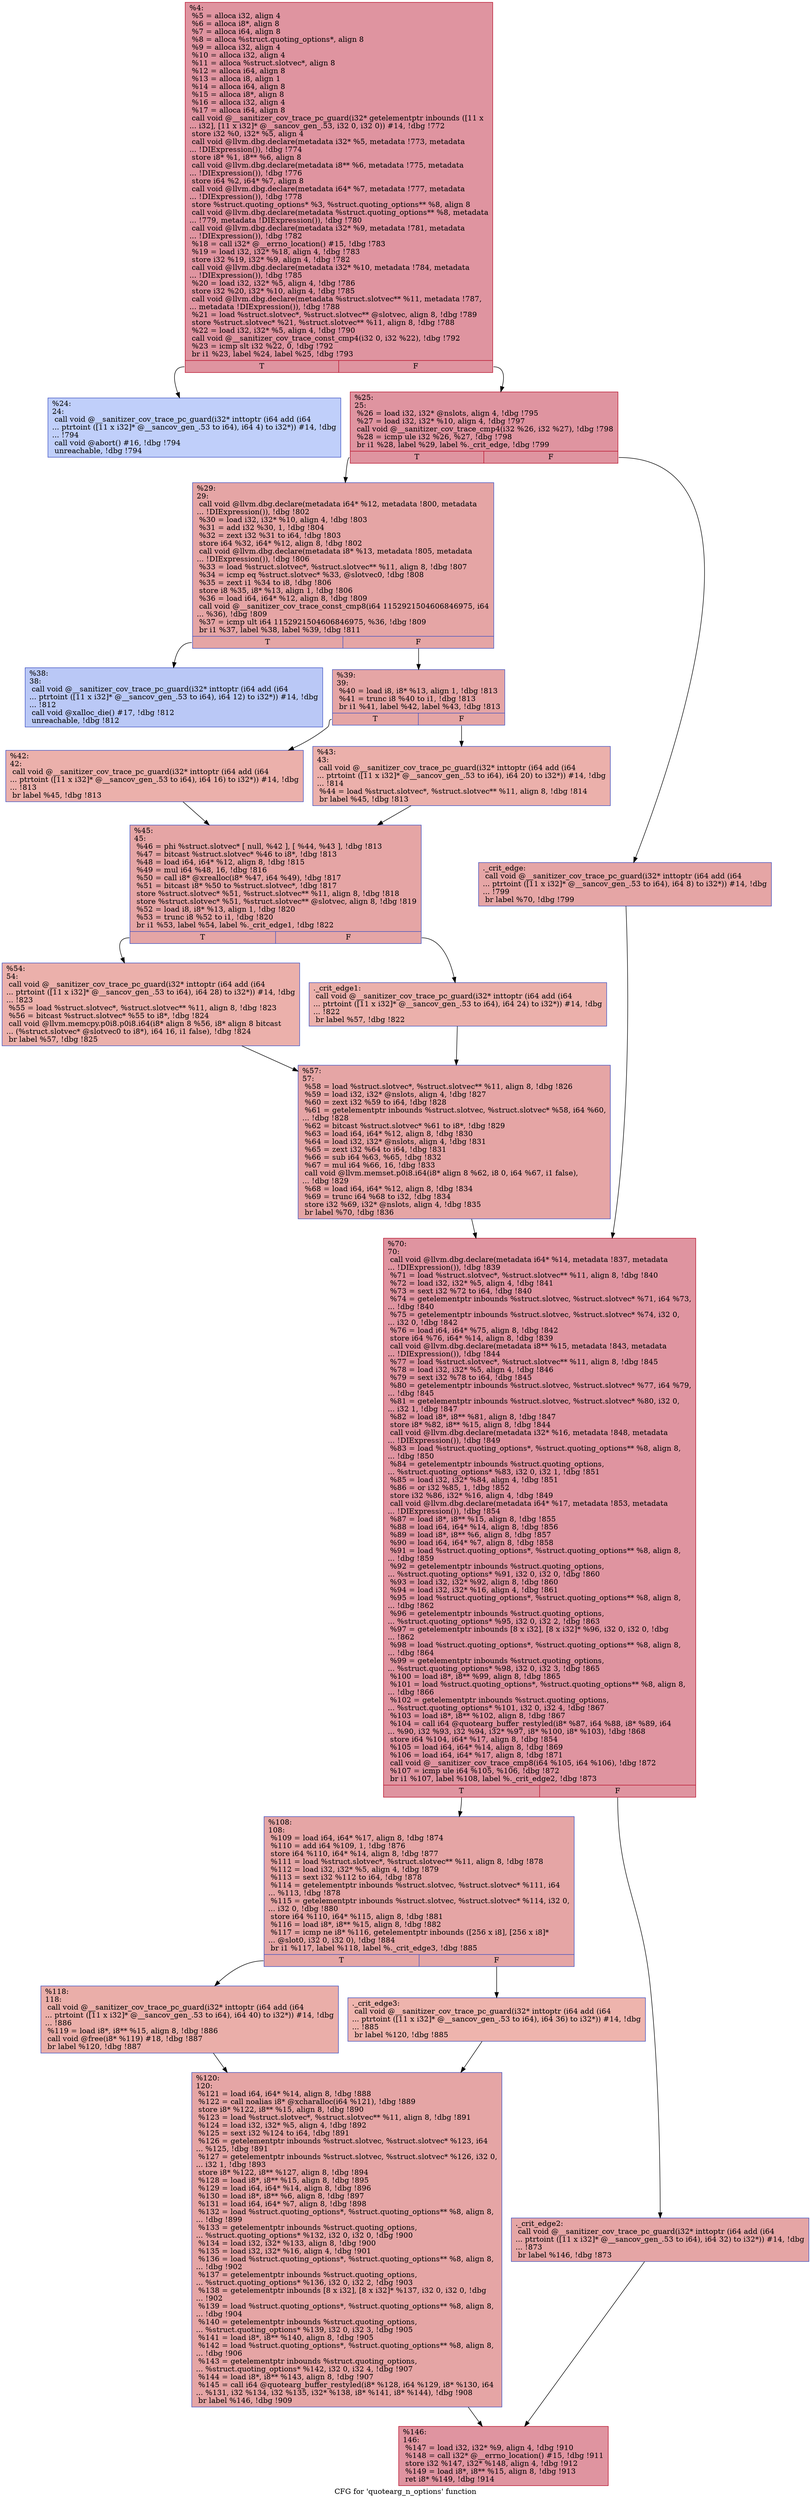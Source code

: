 digraph "CFG for 'quotearg_n_options' function" {
	label="CFG for 'quotearg_n_options' function";

	Node0x5555558c6120 [shape=record,color="#b70d28ff", style=filled, fillcolor="#b70d2870",label="{%4:\l  %5 = alloca i32, align 4\l  %6 = alloca i8*, align 8\l  %7 = alloca i64, align 8\l  %8 = alloca %struct.quoting_options*, align 8\l  %9 = alloca i32, align 4\l  %10 = alloca i32, align 4\l  %11 = alloca %struct.slotvec*, align 8\l  %12 = alloca i64, align 8\l  %13 = alloca i8, align 1\l  %14 = alloca i64, align 8\l  %15 = alloca i8*, align 8\l  %16 = alloca i32, align 4\l  %17 = alloca i64, align 8\l  call void @__sanitizer_cov_trace_pc_guard(i32* getelementptr inbounds ([11 x\l... i32], [11 x i32]* @__sancov_gen_.53, i32 0, i32 0)) #14, !dbg !772\l  store i32 %0, i32* %5, align 4\l  call void @llvm.dbg.declare(metadata i32* %5, metadata !773, metadata\l... !DIExpression()), !dbg !774\l  store i8* %1, i8** %6, align 8\l  call void @llvm.dbg.declare(metadata i8** %6, metadata !775, metadata\l... !DIExpression()), !dbg !776\l  store i64 %2, i64* %7, align 8\l  call void @llvm.dbg.declare(metadata i64* %7, metadata !777, metadata\l... !DIExpression()), !dbg !778\l  store %struct.quoting_options* %3, %struct.quoting_options** %8, align 8\l  call void @llvm.dbg.declare(metadata %struct.quoting_options** %8, metadata\l... !779, metadata !DIExpression()), !dbg !780\l  call void @llvm.dbg.declare(metadata i32* %9, metadata !781, metadata\l... !DIExpression()), !dbg !782\l  %18 = call i32* @__errno_location() #15, !dbg !783\l  %19 = load i32, i32* %18, align 4, !dbg !783\l  store i32 %19, i32* %9, align 4, !dbg !782\l  call void @llvm.dbg.declare(metadata i32* %10, metadata !784, metadata\l... !DIExpression()), !dbg !785\l  %20 = load i32, i32* %5, align 4, !dbg !786\l  store i32 %20, i32* %10, align 4, !dbg !785\l  call void @llvm.dbg.declare(metadata %struct.slotvec** %11, metadata !787,\l... metadata !DIExpression()), !dbg !788\l  %21 = load %struct.slotvec*, %struct.slotvec** @slotvec, align 8, !dbg !789\l  store %struct.slotvec* %21, %struct.slotvec** %11, align 8, !dbg !788\l  %22 = load i32, i32* %5, align 4, !dbg !790\l  call void @__sanitizer_cov_trace_const_cmp4(i32 0, i32 %22), !dbg !792\l  %23 = icmp slt i32 %22, 0, !dbg !792\l  br i1 %23, label %24, label %25, !dbg !793\l|{<s0>T|<s1>F}}"];
	Node0x5555558c6120:s0 -> Node0x5555558c6ed0;
	Node0x5555558c6120:s1 -> Node0x5555558c6f20;
	Node0x5555558c6ed0 [shape=record,color="#3d50c3ff", style=filled, fillcolor="#7093f370",label="{%24:\l24:                                               \l  call void @__sanitizer_cov_trace_pc_guard(i32* inttoptr (i64 add (i64\l... ptrtoint ([11 x i32]* @__sancov_gen_.53 to i64), i64 4) to i32*)) #14, !dbg\l... !794\l  call void @abort() #16, !dbg !794\l  unreachable, !dbg !794\l}"];
	Node0x5555558c6f20 [shape=record,color="#b70d28ff", style=filled, fillcolor="#b70d2870",label="{%25:\l25:                                               \l  %26 = load i32, i32* @nslots, align 4, !dbg !795\l  %27 = load i32, i32* %10, align 4, !dbg !797\l  call void @__sanitizer_cov_trace_cmp4(i32 %26, i32 %27), !dbg !798\l  %28 = icmp ule i32 %26, %27, !dbg !798\l  br i1 %28, label %29, label %._crit_edge, !dbg !799\l|{<s0>T|<s1>F}}"];
	Node0x5555558c6f20:s0 -> Node0x5555558c6fc0;
	Node0x5555558c6f20:s1 -> Node0x5555558c6f70;
	Node0x5555558c6f70 [shape=record,color="#3d50c3ff", style=filled, fillcolor="#c5333470",label="{._crit_edge:                                      \l  call void @__sanitizer_cov_trace_pc_guard(i32* inttoptr (i64 add (i64\l... ptrtoint ([11 x i32]* @__sancov_gen_.53 to i64), i64 8) to i32*)) #14, !dbg\l... !799\l  br label %70, !dbg !799\l}"];
	Node0x5555558c6f70 -> Node0x5555558c7290;
	Node0x5555558c6fc0 [shape=record,color="#3d50c3ff", style=filled, fillcolor="#c5333470",label="{%29:\l29:                                               \l  call void @llvm.dbg.declare(metadata i64* %12, metadata !800, metadata\l... !DIExpression()), !dbg !802\l  %30 = load i32, i32* %10, align 4, !dbg !803\l  %31 = add i32 %30, 1, !dbg !804\l  %32 = zext i32 %31 to i64, !dbg !803\l  store i64 %32, i64* %12, align 8, !dbg !802\l  call void @llvm.dbg.declare(metadata i8* %13, metadata !805, metadata\l... !DIExpression()), !dbg !806\l  %33 = load %struct.slotvec*, %struct.slotvec** %11, align 8, !dbg !807\l  %34 = icmp eq %struct.slotvec* %33, @slotvec0, !dbg !808\l  %35 = zext i1 %34 to i8, !dbg !806\l  store i8 %35, i8* %13, align 1, !dbg !806\l  %36 = load i64, i64* %12, align 8, !dbg !809\l  call void @__sanitizer_cov_trace_const_cmp8(i64 1152921504606846975, i64\l... %36), !dbg !809\l  %37 = icmp ult i64 1152921504606846975, %36, !dbg !809\l  br i1 %37, label %38, label %39, !dbg !811\l|{<s0>T|<s1>F}}"];
	Node0x5555558c6fc0:s0 -> Node0x5555558c7010;
	Node0x5555558c6fc0:s1 -> Node0x5555558c7060;
	Node0x5555558c7010 [shape=record,color="#3d50c3ff", style=filled, fillcolor="#6282ea70",label="{%38:\l38:                                               \l  call void @__sanitizer_cov_trace_pc_guard(i32* inttoptr (i64 add (i64\l... ptrtoint ([11 x i32]* @__sancov_gen_.53 to i64), i64 12) to i32*)) #14, !dbg\l... !812\l  call void @xalloc_die() #17, !dbg !812\l  unreachable, !dbg !812\l}"];
	Node0x5555558c7060 [shape=record,color="#3d50c3ff", style=filled, fillcolor="#c5333470",label="{%39:\l39:                                               \l  %40 = load i8, i8* %13, align 1, !dbg !813\l  %41 = trunc i8 %40 to i1, !dbg !813\l  br i1 %41, label %42, label %43, !dbg !813\l|{<s0>T|<s1>F}}"];
	Node0x5555558c7060:s0 -> Node0x5555558c70b0;
	Node0x5555558c7060:s1 -> Node0x5555558c7100;
	Node0x5555558c70b0 [shape=record,color="#3d50c3ff", style=filled, fillcolor="#d24b4070",label="{%42:\l42:                                               \l  call void @__sanitizer_cov_trace_pc_guard(i32* inttoptr (i64 add (i64\l... ptrtoint ([11 x i32]* @__sancov_gen_.53 to i64), i64 16) to i32*)) #14, !dbg\l... !813\l  br label %45, !dbg !813\l}"];
	Node0x5555558c70b0 -> Node0x5555558c7150;
	Node0x5555558c7100 [shape=record,color="#3d50c3ff", style=filled, fillcolor="#d24b4070",label="{%43:\l43:                                               \l  call void @__sanitizer_cov_trace_pc_guard(i32* inttoptr (i64 add (i64\l... ptrtoint ([11 x i32]* @__sancov_gen_.53 to i64), i64 20) to i32*)) #14, !dbg\l... !814\l  %44 = load %struct.slotvec*, %struct.slotvec** %11, align 8, !dbg !814\l  br label %45, !dbg !813\l}"];
	Node0x5555558c7100 -> Node0x5555558c7150;
	Node0x5555558c7150 [shape=record,color="#3d50c3ff", style=filled, fillcolor="#c5333470",label="{%45:\l45:                                               \l  %46 = phi %struct.slotvec* [ null, %42 ], [ %44, %43 ], !dbg !813\l  %47 = bitcast %struct.slotvec* %46 to i8*, !dbg !813\l  %48 = load i64, i64* %12, align 8, !dbg !815\l  %49 = mul i64 %48, 16, !dbg !816\l  %50 = call i8* @xrealloc(i8* %47, i64 %49), !dbg !817\l  %51 = bitcast i8* %50 to %struct.slotvec*, !dbg !817\l  store %struct.slotvec* %51, %struct.slotvec** %11, align 8, !dbg !818\l  store %struct.slotvec* %51, %struct.slotvec** @slotvec, align 8, !dbg !819\l  %52 = load i8, i8* %13, align 1, !dbg !820\l  %53 = trunc i8 %52 to i1, !dbg !820\l  br i1 %53, label %54, label %._crit_edge1, !dbg !822\l|{<s0>T|<s1>F}}"];
	Node0x5555558c7150:s0 -> Node0x5555558c71f0;
	Node0x5555558c7150:s1 -> Node0x5555558c71a0;
	Node0x5555558c71a0 [shape=record,color="#3d50c3ff", style=filled, fillcolor="#d24b4070",label="{._crit_edge1:                                     \l  call void @__sanitizer_cov_trace_pc_guard(i32* inttoptr (i64 add (i64\l... ptrtoint ([11 x i32]* @__sancov_gen_.53 to i64), i64 24) to i32*)) #14, !dbg\l... !822\l  br label %57, !dbg !822\l}"];
	Node0x5555558c71a0 -> Node0x5555558c7240;
	Node0x5555558c71f0 [shape=record,color="#3d50c3ff", style=filled, fillcolor="#d24b4070",label="{%54:\l54:                                               \l  call void @__sanitizer_cov_trace_pc_guard(i32* inttoptr (i64 add (i64\l... ptrtoint ([11 x i32]* @__sancov_gen_.53 to i64), i64 28) to i32*)) #14, !dbg\l... !823\l  %55 = load %struct.slotvec*, %struct.slotvec** %11, align 8, !dbg !823\l  %56 = bitcast %struct.slotvec* %55 to i8*, !dbg !824\l  call void @llvm.memcpy.p0i8.p0i8.i64(i8* align 8 %56, i8* align 8 bitcast\l... (%struct.slotvec* @slotvec0 to i8*), i64 16, i1 false), !dbg !824\l  br label %57, !dbg !825\l}"];
	Node0x5555558c71f0 -> Node0x5555558c7240;
	Node0x5555558c7240 [shape=record,color="#3d50c3ff", style=filled, fillcolor="#c5333470",label="{%57:\l57:                                               \l  %58 = load %struct.slotvec*, %struct.slotvec** %11, align 8, !dbg !826\l  %59 = load i32, i32* @nslots, align 4, !dbg !827\l  %60 = zext i32 %59 to i64, !dbg !828\l  %61 = getelementptr inbounds %struct.slotvec, %struct.slotvec* %58, i64 %60,\l... !dbg !828\l  %62 = bitcast %struct.slotvec* %61 to i8*, !dbg !829\l  %63 = load i64, i64* %12, align 8, !dbg !830\l  %64 = load i32, i32* @nslots, align 4, !dbg !831\l  %65 = zext i32 %64 to i64, !dbg !831\l  %66 = sub i64 %63, %65, !dbg !832\l  %67 = mul i64 %66, 16, !dbg !833\l  call void @llvm.memset.p0i8.i64(i8* align 8 %62, i8 0, i64 %67, i1 false),\l... !dbg !829\l  %68 = load i64, i64* %12, align 8, !dbg !834\l  %69 = trunc i64 %68 to i32, !dbg !834\l  store i32 %69, i32* @nslots, align 4, !dbg !835\l  br label %70, !dbg !836\l}"];
	Node0x5555558c7240 -> Node0x5555558c7290;
	Node0x5555558c7290 [shape=record,color="#b70d28ff", style=filled, fillcolor="#b70d2870",label="{%70:\l70:                                               \l  call void @llvm.dbg.declare(metadata i64* %14, metadata !837, metadata\l... !DIExpression()), !dbg !839\l  %71 = load %struct.slotvec*, %struct.slotvec** %11, align 8, !dbg !840\l  %72 = load i32, i32* %5, align 4, !dbg !841\l  %73 = sext i32 %72 to i64, !dbg !840\l  %74 = getelementptr inbounds %struct.slotvec, %struct.slotvec* %71, i64 %73,\l... !dbg !840\l  %75 = getelementptr inbounds %struct.slotvec, %struct.slotvec* %74, i32 0,\l... i32 0, !dbg !842\l  %76 = load i64, i64* %75, align 8, !dbg !842\l  store i64 %76, i64* %14, align 8, !dbg !839\l  call void @llvm.dbg.declare(metadata i8** %15, metadata !843, metadata\l... !DIExpression()), !dbg !844\l  %77 = load %struct.slotvec*, %struct.slotvec** %11, align 8, !dbg !845\l  %78 = load i32, i32* %5, align 4, !dbg !846\l  %79 = sext i32 %78 to i64, !dbg !845\l  %80 = getelementptr inbounds %struct.slotvec, %struct.slotvec* %77, i64 %79,\l... !dbg !845\l  %81 = getelementptr inbounds %struct.slotvec, %struct.slotvec* %80, i32 0,\l... i32 1, !dbg !847\l  %82 = load i8*, i8** %81, align 8, !dbg !847\l  store i8* %82, i8** %15, align 8, !dbg !844\l  call void @llvm.dbg.declare(metadata i32* %16, metadata !848, metadata\l... !DIExpression()), !dbg !849\l  %83 = load %struct.quoting_options*, %struct.quoting_options** %8, align 8,\l... !dbg !850\l  %84 = getelementptr inbounds %struct.quoting_options,\l... %struct.quoting_options* %83, i32 0, i32 1, !dbg !851\l  %85 = load i32, i32* %84, align 4, !dbg !851\l  %86 = or i32 %85, 1, !dbg !852\l  store i32 %86, i32* %16, align 4, !dbg !849\l  call void @llvm.dbg.declare(metadata i64* %17, metadata !853, metadata\l... !DIExpression()), !dbg !854\l  %87 = load i8*, i8** %15, align 8, !dbg !855\l  %88 = load i64, i64* %14, align 8, !dbg !856\l  %89 = load i8*, i8** %6, align 8, !dbg !857\l  %90 = load i64, i64* %7, align 8, !dbg !858\l  %91 = load %struct.quoting_options*, %struct.quoting_options** %8, align 8,\l... !dbg !859\l  %92 = getelementptr inbounds %struct.quoting_options,\l... %struct.quoting_options* %91, i32 0, i32 0, !dbg !860\l  %93 = load i32, i32* %92, align 8, !dbg !860\l  %94 = load i32, i32* %16, align 4, !dbg !861\l  %95 = load %struct.quoting_options*, %struct.quoting_options** %8, align 8,\l... !dbg !862\l  %96 = getelementptr inbounds %struct.quoting_options,\l... %struct.quoting_options* %95, i32 0, i32 2, !dbg !863\l  %97 = getelementptr inbounds [8 x i32], [8 x i32]* %96, i32 0, i32 0, !dbg\l... !862\l  %98 = load %struct.quoting_options*, %struct.quoting_options** %8, align 8,\l... !dbg !864\l  %99 = getelementptr inbounds %struct.quoting_options,\l... %struct.quoting_options* %98, i32 0, i32 3, !dbg !865\l  %100 = load i8*, i8** %99, align 8, !dbg !865\l  %101 = load %struct.quoting_options*, %struct.quoting_options** %8, align 8,\l... !dbg !866\l  %102 = getelementptr inbounds %struct.quoting_options,\l... %struct.quoting_options* %101, i32 0, i32 4, !dbg !867\l  %103 = load i8*, i8** %102, align 8, !dbg !867\l  %104 = call i64 @quotearg_buffer_restyled(i8* %87, i64 %88, i8* %89, i64\l... %90, i32 %93, i32 %94, i32* %97, i8* %100, i8* %103), !dbg !868\l  store i64 %104, i64* %17, align 8, !dbg !854\l  %105 = load i64, i64* %14, align 8, !dbg !869\l  %106 = load i64, i64* %17, align 8, !dbg !871\l  call void @__sanitizer_cov_trace_cmp8(i64 %105, i64 %106), !dbg !872\l  %107 = icmp ule i64 %105, %106, !dbg !872\l  br i1 %107, label %108, label %._crit_edge2, !dbg !873\l|{<s0>T|<s1>F}}"];
	Node0x5555558c7290:s0 -> Node0x5555558c7330;
	Node0x5555558c7290:s1 -> Node0x5555558c72e0;
	Node0x5555558c72e0 [shape=record,color="#3d50c3ff", style=filled, fillcolor="#c5333470",label="{._crit_edge2:                                     \l  call void @__sanitizer_cov_trace_pc_guard(i32* inttoptr (i64 add (i64\l... ptrtoint ([11 x i32]* @__sancov_gen_.53 to i64), i64 32) to i32*)) #14, !dbg\l... !873\l  br label %146, !dbg !873\l}"];
	Node0x5555558c72e0 -> Node0x5555558c7470;
	Node0x5555558c7330 [shape=record,color="#3d50c3ff", style=filled, fillcolor="#c5333470",label="{%108:\l108:                                              \l  %109 = load i64, i64* %17, align 8, !dbg !874\l  %110 = add i64 %109, 1, !dbg !876\l  store i64 %110, i64* %14, align 8, !dbg !877\l  %111 = load %struct.slotvec*, %struct.slotvec** %11, align 8, !dbg !878\l  %112 = load i32, i32* %5, align 4, !dbg !879\l  %113 = sext i32 %112 to i64, !dbg !878\l  %114 = getelementptr inbounds %struct.slotvec, %struct.slotvec* %111, i64\l... %113, !dbg !878\l  %115 = getelementptr inbounds %struct.slotvec, %struct.slotvec* %114, i32 0,\l... i32 0, !dbg !880\l  store i64 %110, i64* %115, align 8, !dbg !881\l  %116 = load i8*, i8** %15, align 8, !dbg !882\l  %117 = icmp ne i8* %116, getelementptr inbounds ([256 x i8], [256 x i8]*\l... @slot0, i32 0, i32 0), !dbg !884\l  br i1 %117, label %118, label %._crit_edge3, !dbg !885\l|{<s0>T|<s1>F}}"];
	Node0x5555558c7330:s0 -> Node0x5555558c73d0;
	Node0x5555558c7330:s1 -> Node0x5555558c7380;
	Node0x5555558c7380 [shape=record,color="#3d50c3ff", style=filled, fillcolor="#d8564670",label="{._crit_edge3:                                     \l  call void @__sanitizer_cov_trace_pc_guard(i32* inttoptr (i64 add (i64\l... ptrtoint ([11 x i32]* @__sancov_gen_.53 to i64), i64 36) to i32*)) #14, !dbg\l... !885\l  br label %120, !dbg !885\l}"];
	Node0x5555558c7380 -> Node0x5555558c7420;
	Node0x5555558c73d0 [shape=record,color="#3d50c3ff", style=filled, fillcolor="#d0473d70",label="{%118:\l118:                                              \l  call void @__sanitizer_cov_trace_pc_guard(i32* inttoptr (i64 add (i64\l... ptrtoint ([11 x i32]* @__sancov_gen_.53 to i64), i64 40) to i32*)) #14, !dbg\l... !886\l  %119 = load i8*, i8** %15, align 8, !dbg !886\l  call void @free(i8* %119) #18, !dbg !887\l  br label %120, !dbg !887\l}"];
	Node0x5555558c73d0 -> Node0x5555558c7420;
	Node0x5555558c7420 [shape=record,color="#3d50c3ff", style=filled, fillcolor="#c5333470",label="{%120:\l120:                                              \l  %121 = load i64, i64* %14, align 8, !dbg !888\l  %122 = call noalias i8* @xcharalloc(i64 %121), !dbg !889\l  store i8* %122, i8** %15, align 8, !dbg !890\l  %123 = load %struct.slotvec*, %struct.slotvec** %11, align 8, !dbg !891\l  %124 = load i32, i32* %5, align 4, !dbg !892\l  %125 = sext i32 %124 to i64, !dbg !891\l  %126 = getelementptr inbounds %struct.slotvec, %struct.slotvec* %123, i64\l... %125, !dbg !891\l  %127 = getelementptr inbounds %struct.slotvec, %struct.slotvec* %126, i32 0,\l... i32 1, !dbg !893\l  store i8* %122, i8** %127, align 8, !dbg !894\l  %128 = load i8*, i8** %15, align 8, !dbg !895\l  %129 = load i64, i64* %14, align 8, !dbg !896\l  %130 = load i8*, i8** %6, align 8, !dbg !897\l  %131 = load i64, i64* %7, align 8, !dbg !898\l  %132 = load %struct.quoting_options*, %struct.quoting_options** %8, align 8,\l... !dbg !899\l  %133 = getelementptr inbounds %struct.quoting_options,\l... %struct.quoting_options* %132, i32 0, i32 0, !dbg !900\l  %134 = load i32, i32* %133, align 8, !dbg !900\l  %135 = load i32, i32* %16, align 4, !dbg !901\l  %136 = load %struct.quoting_options*, %struct.quoting_options** %8, align 8,\l... !dbg !902\l  %137 = getelementptr inbounds %struct.quoting_options,\l... %struct.quoting_options* %136, i32 0, i32 2, !dbg !903\l  %138 = getelementptr inbounds [8 x i32], [8 x i32]* %137, i32 0, i32 0, !dbg\l... !902\l  %139 = load %struct.quoting_options*, %struct.quoting_options** %8, align 8,\l... !dbg !904\l  %140 = getelementptr inbounds %struct.quoting_options,\l... %struct.quoting_options* %139, i32 0, i32 3, !dbg !905\l  %141 = load i8*, i8** %140, align 8, !dbg !905\l  %142 = load %struct.quoting_options*, %struct.quoting_options** %8, align 8,\l... !dbg !906\l  %143 = getelementptr inbounds %struct.quoting_options,\l... %struct.quoting_options* %142, i32 0, i32 4, !dbg !907\l  %144 = load i8*, i8** %143, align 8, !dbg !907\l  %145 = call i64 @quotearg_buffer_restyled(i8* %128, i64 %129, i8* %130, i64\l... %131, i32 %134, i32 %135, i32* %138, i8* %141, i8* %144), !dbg !908\l  br label %146, !dbg !909\l}"];
	Node0x5555558c7420 -> Node0x5555558c7470;
	Node0x5555558c7470 [shape=record,color="#b70d28ff", style=filled, fillcolor="#b70d2870",label="{%146:\l146:                                              \l  %147 = load i32, i32* %9, align 4, !dbg !910\l  %148 = call i32* @__errno_location() #15, !dbg !911\l  store i32 %147, i32* %148, align 4, !dbg !912\l  %149 = load i8*, i8** %15, align 8, !dbg !913\l  ret i8* %149, !dbg !914\l}"];
}
